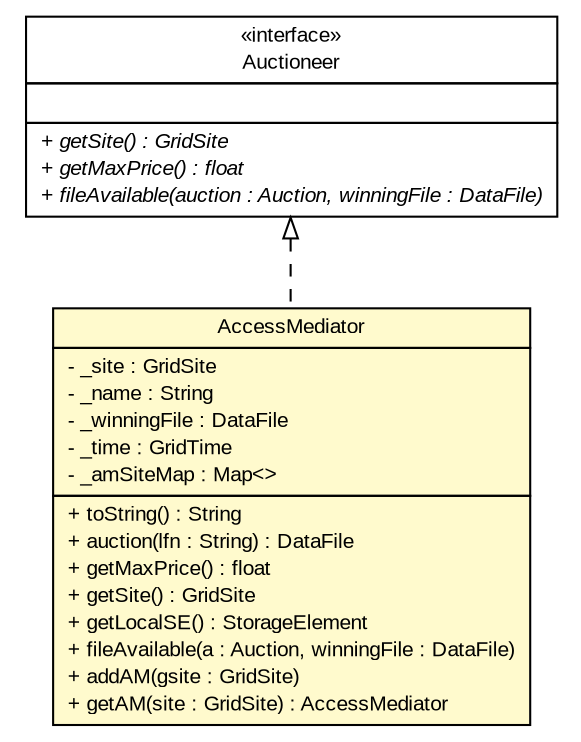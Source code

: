 #!/usr/local/bin/dot
#
# Class diagram 
# Generated by UMLGraph version R5_7_2-3-gee82a7 (http://www.umlgraph.org/)
#

digraph G {
	edge [fontname="arial",fontsize=10,labelfontname="arial",labelfontsize=10];
	node [fontname="arial",fontsize=10,shape=plaintext];
	nodesep=0.25;
	ranksep=0.5;
	// org.edg.data.replication.optorsim.auctions.Auctioneer
	c995 [label=<<table title="org.edg.data.replication.optorsim.auctions.Auctioneer" border="0" cellborder="1" cellspacing="0" cellpadding="2" port="p" href="./Auctioneer.html">
		<tr><td><table border="0" cellspacing="0" cellpadding="1">
<tr><td align="center" balign="center"> &#171;interface&#187; </td></tr>
<tr><td align="center" balign="center"> Auctioneer </td></tr>
		</table></td></tr>
		<tr><td><table border="0" cellspacing="0" cellpadding="1">
<tr><td align="left" balign="left">  </td></tr>
		</table></td></tr>
		<tr><td><table border="0" cellspacing="0" cellpadding="1">
<tr><td align="left" balign="left"><font face="arial italic" point-size="10.0"> + getSite() : GridSite </font></td></tr>
<tr><td align="left" balign="left"><font face="arial italic" point-size="10.0"> + getMaxPrice() : float </font></td></tr>
<tr><td align="left" balign="left"><font face="arial italic" point-size="10.0"> + fileAvailable(auction : Auction, winningFile : DataFile) </font></td></tr>
		</table></td></tr>
		</table>>, URL="./Auctioneer.html", fontname="arial", fontcolor="black", fontsize=10.0];
	// org.edg.data.replication.optorsim.auctions.AccessMediator
	c998 [label=<<table title="org.edg.data.replication.optorsim.auctions.AccessMediator" border="0" cellborder="1" cellspacing="0" cellpadding="2" port="p" bgcolor="lemonChiffon" href="./AccessMediator.html">
		<tr><td><table border="0" cellspacing="0" cellpadding="1">
<tr><td align="center" balign="center"> AccessMediator </td></tr>
		</table></td></tr>
		<tr><td><table border="0" cellspacing="0" cellpadding="1">
<tr><td align="left" balign="left"> - _site : GridSite </td></tr>
<tr><td align="left" balign="left"> - _name : String </td></tr>
<tr><td align="left" balign="left"> - _winningFile : DataFile </td></tr>
<tr><td align="left" balign="left"> - _time : GridTime </td></tr>
<tr><td align="left" balign="left"> - _amSiteMap : Map&lt;&gt; </td></tr>
		</table></td></tr>
		<tr><td><table border="0" cellspacing="0" cellpadding="1">
<tr><td align="left" balign="left"> + toString() : String </td></tr>
<tr><td align="left" balign="left"> + auction(lfn : String) : DataFile </td></tr>
<tr><td align="left" balign="left"> + getMaxPrice() : float </td></tr>
<tr><td align="left" balign="left"> + getSite() : GridSite </td></tr>
<tr><td align="left" balign="left"> + getLocalSE() : StorageElement </td></tr>
<tr><td align="left" balign="left"> + fileAvailable(a : Auction, winningFile : DataFile) </td></tr>
<tr><td align="left" balign="left"> + addAM(gsite : GridSite) </td></tr>
<tr><td align="left" balign="left"> + getAM(site : GridSite) : AccessMediator </td></tr>
		</table></td></tr>
		</table>>, URL="./AccessMediator.html", fontname="arial", fontcolor="black", fontsize=10.0];
	//org.edg.data.replication.optorsim.auctions.AccessMediator implements org.edg.data.replication.optorsim.auctions.Auctioneer
	c995:p -> c998:p [dir=back,arrowtail=empty,style=dashed];
}

